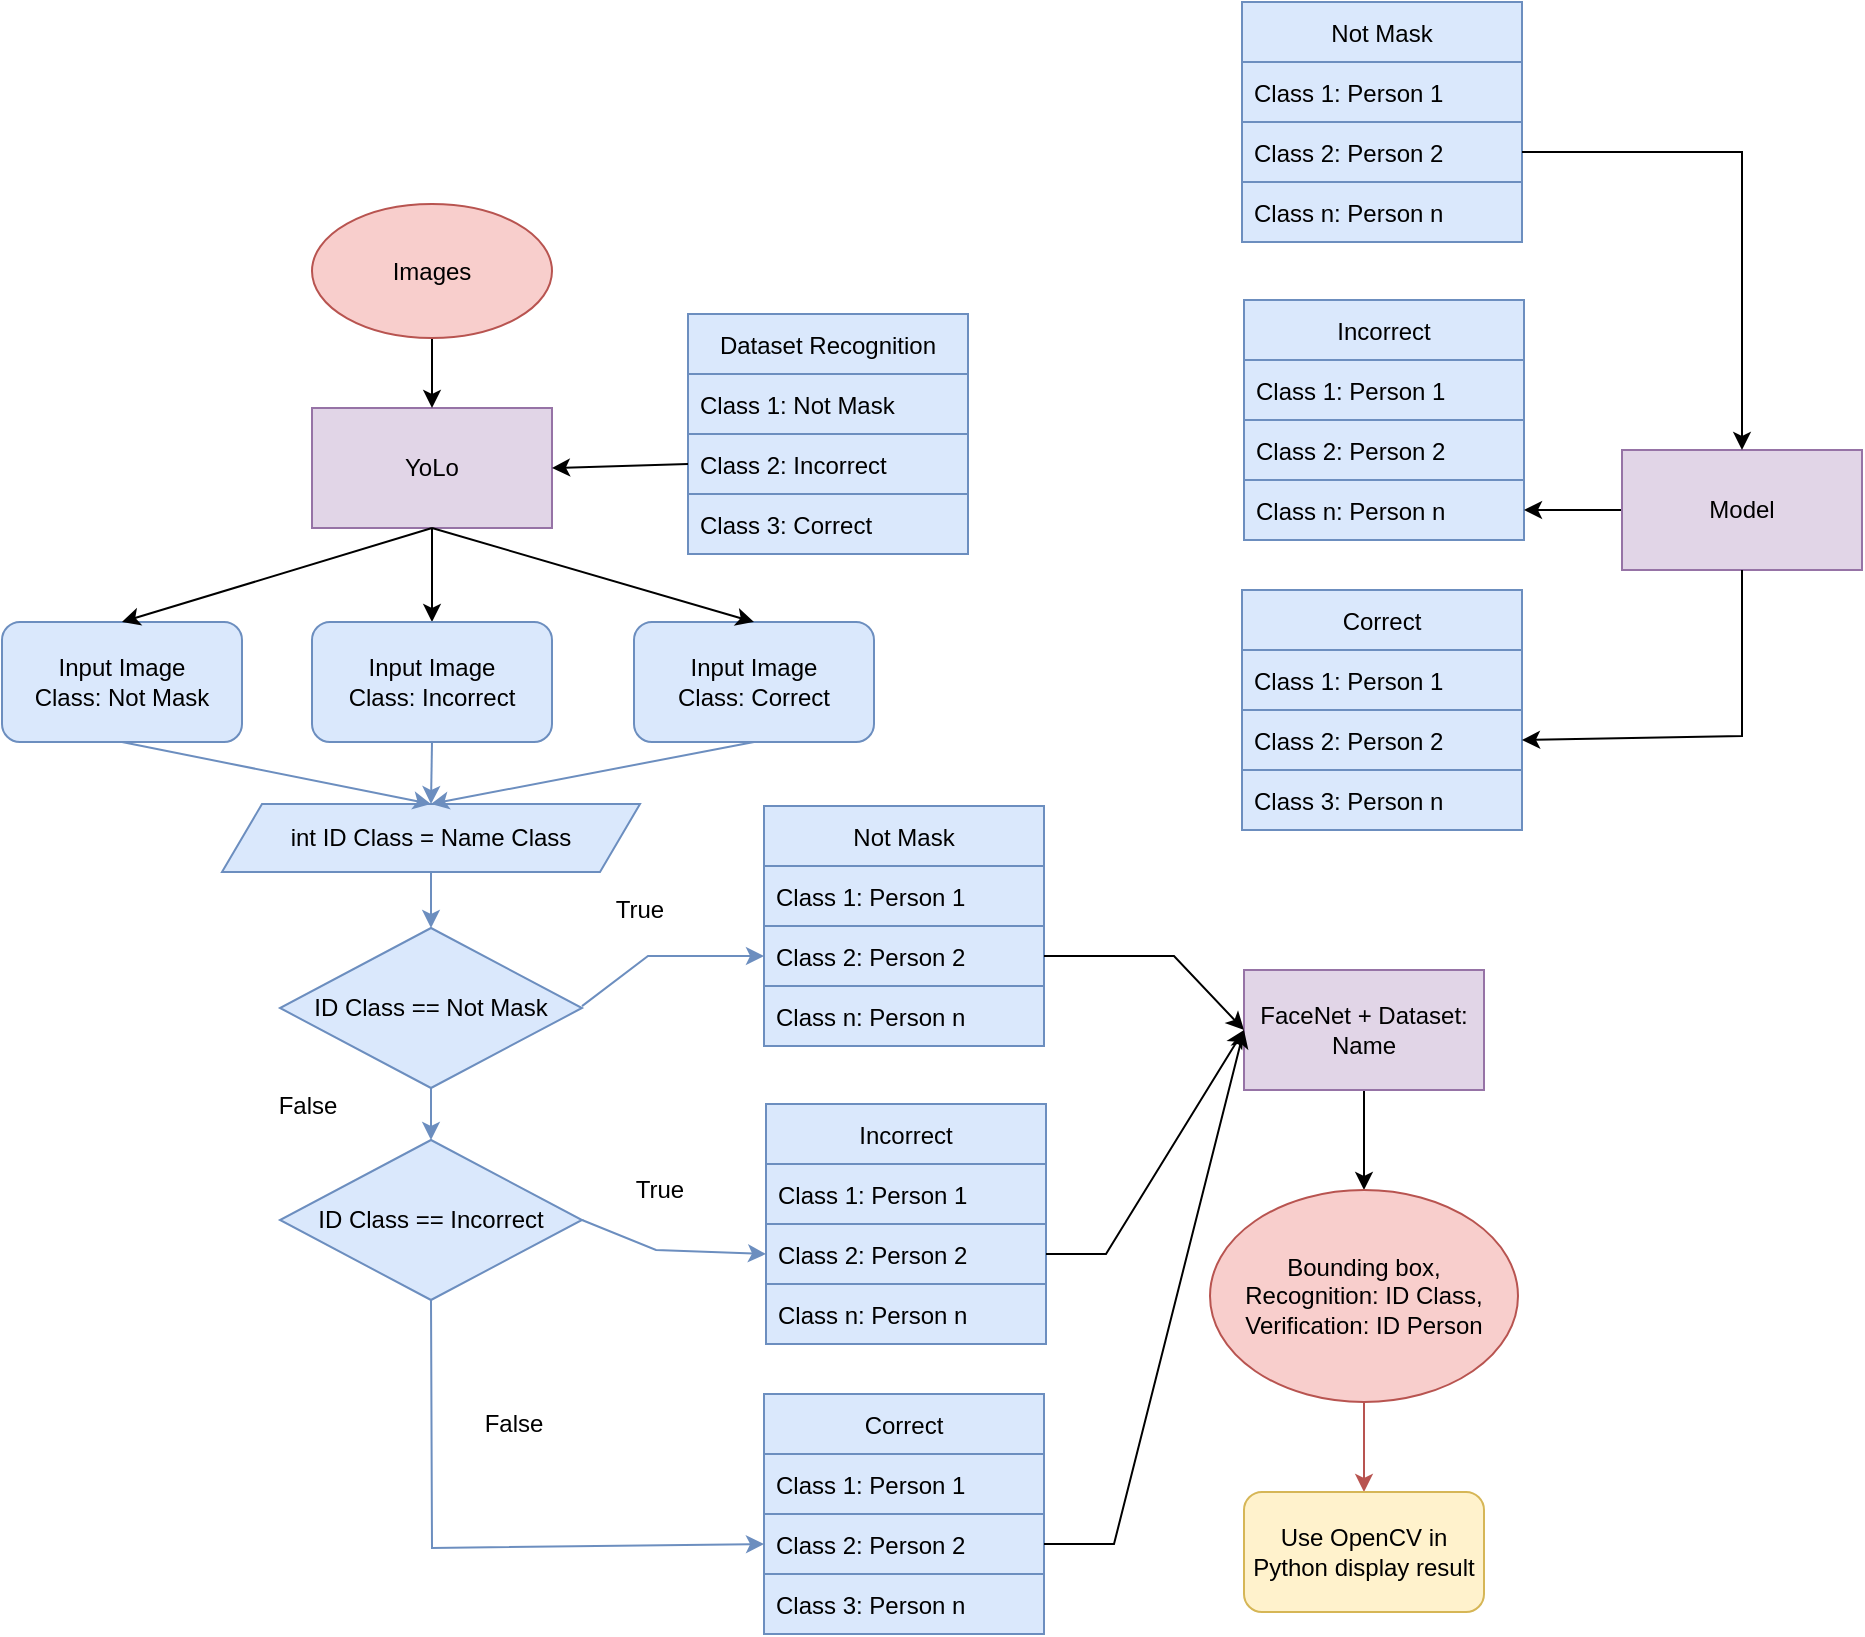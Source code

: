 <mxfile version="20.1.1" type="device"><diagram id="DPgRjYpLj_frnfc8P0pU" name="Page-1"><mxGraphModel dx="1204" dy="2090" grid="0" gridSize="10" guides="0" tooltips="1" connect="1" arrows="1" fold="1" page="0" pageScale="1" pageWidth="850" pageHeight="1100" math="0" shadow="0"><root><mxCell id="0"/><mxCell id="1" parent="0"/><mxCell id="9GG95qLGFuZ2d2Fk9J9Y-53" value="" style="edgeStyle=orthogonalEdgeStyle;rounded=0;orthogonalLoop=1;jettySize=auto;html=1;" parent="1" source="9GG95qLGFuZ2d2Fk9J9Y-2" target="9GG95qLGFuZ2d2Fk9J9Y-8" edge="1"><mxGeometry relative="1" as="geometry"/></mxCell><mxCell id="9GG95qLGFuZ2d2Fk9J9Y-2" value="YoLo" style="rounded=0;whiteSpace=wrap;html=1;fillColor=#e1d5e7;strokeColor=#9673a6;" parent="1" vertex="1"><mxGeometry x="20" y="-1169" width="120" height="60" as="geometry"/></mxCell><mxCell id="9GG95qLGFuZ2d2Fk9J9Y-3" value="Dataset Recognition" style="swimlane;fontStyle=0;childLayout=stackLayout;horizontal=1;startSize=30;horizontalStack=0;resizeParent=1;resizeParentMax=0;resizeLast=0;collapsible=1;marginBottom=0;fillColor=#dae8fc;strokeColor=#6c8ebf;" parent="1" vertex="1"><mxGeometry x="208" y="-1216" width="140" height="120" as="geometry"/></mxCell><mxCell id="9GG95qLGFuZ2d2Fk9J9Y-4" value="Class 1: Not Mask" style="text;strokeColor=#6c8ebf;fillColor=#dae8fc;align=left;verticalAlign=middle;spacingLeft=4;spacingRight=4;overflow=hidden;points=[[0,0.5],[1,0.5]];portConstraint=eastwest;rotatable=0;" parent="9GG95qLGFuZ2d2Fk9J9Y-3" vertex="1"><mxGeometry y="30" width="140" height="30" as="geometry"/></mxCell><mxCell id="9GG95qLGFuZ2d2Fk9J9Y-5" value="Class 2: Incorrect" style="text;strokeColor=#6c8ebf;fillColor=#dae8fc;align=left;verticalAlign=middle;spacingLeft=4;spacingRight=4;overflow=hidden;points=[[0,0.5],[1,0.5]];portConstraint=eastwest;rotatable=0;" parent="9GG95qLGFuZ2d2Fk9J9Y-3" vertex="1"><mxGeometry y="60" width="140" height="30" as="geometry"/></mxCell><mxCell id="9GG95qLGFuZ2d2Fk9J9Y-6" value="Class 3: Correct" style="text;strokeColor=#6c8ebf;fillColor=#dae8fc;align=left;verticalAlign=middle;spacingLeft=4;spacingRight=4;overflow=hidden;points=[[0,0.5],[1,0.5]];portConstraint=eastwest;rotatable=0;" parent="9GG95qLGFuZ2d2Fk9J9Y-3" vertex="1"><mxGeometry y="90" width="140" height="30" as="geometry"/></mxCell><mxCell id="9GG95qLGFuZ2d2Fk9J9Y-7" value="Input Image&lt;br&gt;Class: Not Mask" style="rounded=1;whiteSpace=wrap;html=1;fillColor=#dae8fc;strokeColor=#6c8ebf;" parent="1" vertex="1"><mxGeometry x="-135" y="-1062" width="120" height="60" as="geometry"/></mxCell><mxCell id="9GG95qLGFuZ2d2Fk9J9Y-8" value="Input Image&lt;br&gt;Class: Incorrect" style="rounded=1;whiteSpace=wrap;html=1;fillColor=#dae8fc;strokeColor=#6c8ebf;" parent="1" vertex="1"><mxGeometry x="20" y="-1062" width="120" height="60" as="geometry"/></mxCell><mxCell id="9GG95qLGFuZ2d2Fk9J9Y-9" value="Input Image&lt;br&gt;Class: Correct" style="rounded=1;whiteSpace=wrap;html=1;fillColor=#dae8fc;strokeColor=#6c8ebf;" parent="1" vertex="1"><mxGeometry x="181" y="-1062" width="120" height="60" as="geometry"/></mxCell><mxCell id="9GG95qLGFuZ2d2Fk9J9Y-72" value="" style="edgeStyle=orthogonalEdgeStyle;rounded=0;orthogonalLoop=1;jettySize=auto;html=1;" parent="1" source="9GG95qLGFuZ2d2Fk9J9Y-10" target="9GG95qLGFuZ2d2Fk9J9Y-36" edge="1"><mxGeometry relative="1" as="geometry"/></mxCell><mxCell id="9GG95qLGFuZ2d2Fk9J9Y-10" value="FaceNet + Dataset: Name" style="rounded=0;whiteSpace=wrap;html=1;fillColor=#e1d5e7;strokeColor=#9673a6;" parent="1" vertex="1"><mxGeometry x="486" y="-888" width="120" height="60" as="geometry"/></mxCell><mxCell id="9GG95qLGFuZ2d2Fk9J9Y-11" value="Not Mask" style="swimlane;fontStyle=0;childLayout=stackLayout;horizontal=1;startSize=30;horizontalStack=0;resizeParent=1;resizeParentMax=0;resizeLast=0;collapsible=1;marginBottom=0;fillColor=#dae8fc;strokeColor=#6c8ebf;" parent="1" vertex="1"><mxGeometry x="246" y="-970" width="140" height="120" as="geometry"/></mxCell><mxCell id="9GG95qLGFuZ2d2Fk9J9Y-12" value="Class 1: Person 1" style="text;strokeColor=#6c8ebf;fillColor=#dae8fc;align=left;verticalAlign=middle;spacingLeft=4;spacingRight=4;overflow=hidden;points=[[0,0.5],[1,0.5]];portConstraint=eastwest;rotatable=0;" parent="9GG95qLGFuZ2d2Fk9J9Y-11" vertex="1"><mxGeometry y="30" width="140" height="30" as="geometry"/></mxCell><mxCell id="9GG95qLGFuZ2d2Fk9J9Y-13" value="Class 2: Person 2" style="text;strokeColor=#6c8ebf;fillColor=#dae8fc;align=left;verticalAlign=middle;spacingLeft=4;spacingRight=4;overflow=hidden;points=[[0,0.5],[1,0.5]];portConstraint=eastwest;rotatable=0;" parent="9GG95qLGFuZ2d2Fk9J9Y-11" vertex="1"><mxGeometry y="60" width="140" height="30" as="geometry"/></mxCell><mxCell id="9GG95qLGFuZ2d2Fk9J9Y-14" value="Class n: Person n" style="text;strokeColor=#6c8ebf;fillColor=#dae8fc;align=left;verticalAlign=middle;spacingLeft=4;spacingRight=4;overflow=hidden;points=[[0,0.5],[1,0.5]];portConstraint=eastwest;rotatable=0;" parent="9GG95qLGFuZ2d2Fk9J9Y-11" vertex="1"><mxGeometry y="90" width="140" height="30" as="geometry"/></mxCell><mxCell id="9GG95qLGFuZ2d2Fk9J9Y-60" value="" style="edgeStyle=orthogonalEdgeStyle;rounded=0;orthogonalLoop=1;jettySize=auto;html=1;fillColor=#dae8fc;strokeColor=#6c8ebf;" parent="1" source="9GG95qLGFuZ2d2Fk9J9Y-31" target="9GG95qLGFuZ2d2Fk9J9Y-32" edge="1"><mxGeometry relative="1" as="geometry"/></mxCell><mxCell id="9GG95qLGFuZ2d2Fk9J9Y-31" value="int ID Class = Name Class" style="shape=parallelogram;perimeter=parallelogramPerimeter;whiteSpace=wrap;html=1;fixedSize=1;fillColor=#dae8fc;strokeColor=#6c8ebf;" parent="1" vertex="1"><mxGeometry x="-25" y="-971" width="209" height="34" as="geometry"/></mxCell><mxCell id="9GG95qLGFuZ2d2Fk9J9Y-61" value="" style="edgeStyle=orthogonalEdgeStyle;rounded=0;orthogonalLoop=1;jettySize=auto;html=1;fillColor=#dae8fc;strokeColor=#6c8ebf;" parent="1" source="9GG95qLGFuZ2d2Fk9J9Y-32" target="9GG95qLGFuZ2d2Fk9J9Y-33" edge="1"><mxGeometry relative="1" as="geometry"/></mxCell><mxCell id="9GG95qLGFuZ2d2Fk9J9Y-32" value="ID Class == Not Mask" style="rhombus;whiteSpace=wrap;html=1;fillColor=#dae8fc;strokeColor=#6c8ebf;" parent="1" vertex="1"><mxGeometry x="4" y="-909" width="151" height="80" as="geometry"/></mxCell><mxCell id="9GG95qLGFuZ2d2Fk9J9Y-33" value="ID Class == Incorrect" style="rhombus;whiteSpace=wrap;html=1;fillColor=#dae8fc;strokeColor=#6c8ebf;" parent="1" vertex="1"><mxGeometry x="4" y="-803" width="151" height="80" as="geometry"/></mxCell><mxCell id="9GG95qLGFuZ2d2Fk9J9Y-48" value="" style="edgeStyle=orthogonalEdgeStyle;rounded=0;orthogonalLoop=1;jettySize=auto;html=1;" parent="1" source="9GG95qLGFuZ2d2Fk9J9Y-35" target="9GG95qLGFuZ2d2Fk9J9Y-2" edge="1"><mxGeometry relative="1" as="geometry"/></mxCell><mxCell id="9GG95qLGFuZ2d2Fk9J9Y-35" value="Images" style="ellipse;whiteSpace=wrap;html=1;fillColor=#f8cecc;strokeColor=#b85450;" parent="1" vertex="1"><mxGeometry x="20" y="-1271" width="120" height="67" as="geometry"/></mxCell><mxCell id="9GG95qLGFuZ2d2Fk9J9Y-73" value="" style="edgeStyle=orthogonalEdgeStyle;rounded=0;orthogonalLoop=1;jettySize=auto;html=1;fillColor=#f8cecc;strokeColor=#b85450;" parent="1" source="9GG95qLGFuZ2d2Fk9J9Y-36" target="9GG95qLGFuZ2d2Fk9J9Y-47" edge="1"><mxGeometry relative="1" as="geometry"/></mxCell><mxCell id="9GG95qLGFuZ2d2Fk9J9Y-36" value="Bounding box,&lt;br&gt;Recognition: ID Class,&lt;br&gt;Verification: ID Person" style="ellipse;whiteSpace=wrap;html=1;fillColor=#f8cecc;strokeColor=#b85450;" parent="1" vertex="1"><mxGeometry x="469" y="-778" width="154" height="106" as="geometry"/></mxCell><mxCell id="9GG95qLGFuZ2d2Fk9J9Y-39" value="Incorrect" style="swimlane;fontStyle=0;childLayout=stackLayout;horizontal=1;startSize=30;horizontalStack=0;resizeParent=1;resizeParentMax=0;resizeLast=0;collapsible=1;marginBottom=0;fillColor=#dae8fc;strokeColor=#6c8ebf;" parent="1" vertex="1"><mxGeometry x="247" y="-821" width="140" height="120" as="geometry"/></mxCell><mxCell id="9GG95qLGFuZ2d2Fk9J9Y-40" value="Class 1: Person 1" style="text;strokeColor=#6c8ebf;fillColor=#dae8fc;align=left;verticalAlign=middle;spacingLeft=4;spacingRight=4;overflow=hidden;points=[[0,0.5],[1,0.5]];portConstraint=eastwest;rotatable=0;" parent="9GG95qLGFuZ2d2Fk9J9Y-39" vertex="1"><mxGeometry y="30" width="140" height="30" as="geometry"/></mxCell><mxCell id="9GG95qLGFuZ2d2Fk9J9Y-41" value="Class 2: Person 2" style="text;strokeColor=#6c8ebf;fillColor=#dae8fc;align=left;verticalAlign=middle;spacingLeft=4;spacingRight=4;overflow=hidden;points=[[0,0.5],[1,0.5]];portConstraint=eastwest;rotatable=0;" parent="9GG95qLGFuZ2d2Fk9J9Y-39" vertex="1"><mxGeometry y="60" width="140" height="30" as="geometry"/></mxCell><mxCell id="9GG95qLGFuZ2d2Fk9J9Y-42" value="Class n: Person n" style="text;strokeColor=#6c8ebf;fillColor=#dae8fc;align=left;verticalAlign=middle;spacingLeft=4;spacingRight=4;overflow=hidden;points=[[0,0.5],[1,0.5]];portConstraint=eastwest;rotatable=0;" parent="9GG95qLGFuZ2d2Fk9J9Y-39" vertex="1"><mxGeometry y="90" width="140" height="30" as="geometry"/></mxCell><mxCell id="9GG95qLGFuZ2d2Fk9J9Y-43" value="Correct" style="swimlane;fontStyle=0;childLayout=stackLayout;horizontal=1;startSize=30;horizontalStack=0;resizeParent=1;resizeParentMax=0;resizeLast=0;collapsible=1;marginBottom=0;fillColor=#dae8fc;strokeColor=#6c8ebf;" parent="1" vertex="1"><mxGeometry x="246" y="-676" width="140" height="120" as="geometry"/></mxCell><mxCell id="9GG95qLGFuZ2d2Fk9J9Y-44" value="Class 1: Person 1" style="text;strokeColor=#6c8ebf;fillColor=#dae8fc;align=left;verticalAlign=middle;spacingLeft=4;spacingRight=4;overflow=hidden;points=[[0,0.5],[1,0.5]];portConstraint=eastwest;rotatable=0;" parent="9GG95qLGFuZ2d2Fk9J9Y-43" vertex="1"><mxGeometry y="30" width="140" height="30" as="geometry"/></mxCell><mxCell id="9GG95qLGFuZ2d2Fk9J9Y-45" value="Class 2: Person 2" style="text;strokeColor=#6c8ebf;fillColor=#dae8fc;align=left;verticalAlign=middle;spacingLeft=4;spacingRight=4;overflow=hidden;points=[[0,0.5],[1,0.5]];portConstraint=eastwest;rotatable=0;" parent="9GG95qLGFuZ2d2Fk9J9Y-43" vertex="1"><mxGeometry y="60" width="140" height="30" as="geometry"/></mxCell><mxCell id="9GG95qLGFuZ2d2Fk9J9Y-46" value="Class 3: Person n" style="text;strokeColor=#6c8ebf;fillColor=#dae8fc;align=left;verticalAlign=middle;spacingLeft=4;spacingRight=4;overflow=hidden;points=[[0,0.5],[1,0.5]];portConstraint=eastwest;rotatable=0;" parent="9GG95qLGFuZ2d2Fk9J9Y-43" vertex="1"><mxGeometry y="90" width="140" height="30" as="geometry"/></mxCell><mxCell id="9GG95qLGFuZ2d2Fk9J9Y-47" value="Use OpenCV in Python display result" style="rounded=1;whiteSpace=wrap;html=1;fillColor=#fff2cc;strokeColor=#d6b656;" parent="1" vertex="1"><mxGeometry x="486" y="-627" width="120" height="60" as="geometry"/></mxCell><mxCell id="9GG95qLGFuZ2d2Fk9J9Y-50" value="" style="endArrow=classic;html=1;rounded=0;exitX=0;exitY=0.5;exitDx=0;exitDy=0;entryX=1;entryY=0.5;entryDx=0;entryDy=0;" parent="1" source="9GG95qLGFuZ2d2Fk9J9Y-5" target="9GG95qLGFuZ2d2Fk9J9Y-2" edge="1"><mxGeometry width="50" height="50" relative="1" as="geometry"><mxPoint x="67" y="-1027" as="sourcePoint"/><mxPoint x="117" y="-1077" as="targetPoint"/></mxGeometry></mxCell><mxCell id="9GG95qLGFuZ2d2Fk9J9Y-54" value="" style="endArrow=classic;html=1;rounded=0;exitX=0.5;exitY=1;exitDx=0;exitDy=0;entryX=0.5;entryY=0;entryDx=0;entryDy=0;" parent="1" source="9GG95qLGFuZ2d2Fk9J9Y-2" target="9GG95qLGFuZ2d2Fk9J9Y-7" edge="1"><mxGeometry width="50" height="50" relative="1" as="geometry"><mxPoint x="67" y="-950" as="sourcePoint"/><mxPoint x="117" y="-1000" as="targetPoint"/></mxGeometry></mxCell><mxCell id="9GG95qLGFuZ2d2Fk9J9Y-55" value="" style="endArrow=classic;html=1;rounded=0;exitX=0.5;exitY=1;exitDx=0;exitDy=0;entryX=0.5;entryY=0;entryDx=0;entryDy=0;" parent="1" source="9GG95qLGFuZ2d2Fk9J9Y-2" target="9GG95qLGFuZ2d2Fk9J9Y-9" edge="1"><mxGeometry width="50" height="50" relative="1" as="geometry"><mxPoint x="67" y="-950" as="sourcePoint"/><mxPoint x="117" y="-1000" as="targetPoint"/></mxGeometry></mxCell><mxCell id="9GG95qLGFuZ2d2Fk9J9Y-56" value="" style="endArrow=classic;html=1;rounded=0;exitX=0.5;exitY=1;exitDx=0;exitDy=0;entryX=0.5;entryY=0;entryDx=0;entryDy=0;fillColor=#dae8fc;strokeColor=#6c8ebf;" parent="1" source="9GG95qLGFuZ2d2Fk9J9Y-7" target="9GG95qLGFuZ2d2Fk9J9Y-31" edge="1"><mxGeometry width="50" height="50" relative="1" as="geometry"><mxPoint x="67" y="-874" as="sourcePoint"/><mxPoint x="117" y="-924" as="targetPoint"/></mxGeometry></mxCell><mxCell id="9GG95qLGFuZ2d2Fk9J9Y-57" value="" style="endArrow=classic;html=1;rounded=0;exitX=0.5;exitY=1;exitDx=0;exitDy=0;entryX=0.5;entryY=0;entryDx=0;entryDy=0;fillColor=#dae8fc;strokeColor=#6c8ebf;" parent="1" source="9GG95qLGFuZ2d2Fk9J9Y-8" target="9GG95qLGFuZ2d2Fk9J9Y-31" edge="1"><mxGeometry width="50" height="50" relative="1" as="geometry"><mxPoint x="67" y="-874" as="sourcePoint"/><mxPoint x="117" y="-924" as="targetPoint"/></mxGeometry></mxCell><mxCell id="9GG95qLGFuZ2d2Fk9J9Y-58" value="" style="endArrow=classic;html=1;rounded=0;exitX=0.5;exitY=1;exitDx=0;exitDy=0;entryX=0.5;entryY=0;entryDx=0;entryDy=0;fillColor=#dae8fc;strokeColor=#6c8ebf;" parent="1" source="9GG95qLGFuZ2d2Fk9J9Y-9" target="9GG95qLGFuZ2d2Fk9J9Y-31" edge="1"><mxGeometry width="50" height="50" relative="1" as="geometry"><mxPoint x="67" y="-874" as="sourcePoint"/><mxPoint x="117" y="-924" as="targetPoint"/></mxGeometry></mxCell><mxCell id="9GG95qLGFuZ2d2Fk9J9Y-62" value="" style="endArrow=classic;html=1;rounded=0;exitX=1;exitY=0.488;exitDx=0;exitDy=0;exitPerimeter=0;entryX=0;entryY=0.5;entryDx=0;entryDy=0;fillColor=#dae8fc;strokeColor=#6c8ebf;" parent="1" source="9GG95qLGFuZ2d2Fk9J9Y-32" target="9GG95qLGFuZ2d2Fk9J9Y-13" edge="1"><mxGeometry width="50" height="50" relative="1" as="geometry"><mxPoint x="267" y="-836" as="sourcePoint"/><mxPoint x="317" y="-886" as="targetPoint"/><Array as="points"><mxPoint x="188" y="-895"/></Array></mxGeometry></mxCell><mxCell id="9GG95qLGFuZ2d2Fk9J9Y-63" value="" style="endArrow=classic;html=1;rounded=0;exitX=1;exitY=0.5;exitDx=0;exitDy=0;entryX=0;entryY=0.5;entryDx=0;entryDy=0;fillColor=#dae8fc;strokeColor=#6c8ebf;" parent="1" source="9GG95qLGFuZ2d2Fk9J9Y-33" target="9GG95qLGFuZ2d2Fk9J9Y-41" edge="1"><mxGeometry width="50" height="50" relative="1" as="geometry"><mxPoint x="267" y="-836" as="sourcePoint"/><mxPoint x="317" y="-886" as="targetPoint"/><Array as="points"><mxPoint x="192" y="-748"/></Array></mxGeometry></mxCell><mxCell id="9GG95qLGFuZ2d2Fk9J9Y-64" value="" style="endArrow=classic;html=1;rounded=0;exitX=0.5;exitY=1;exitDx=0;exitDy=0;entryX=0;entryY=0.5;entryDx=0;entryDy=0;fillColor=#dae8fc;strokeColor=#6c8ebf;" parent="1" source="9GG95qLGFuZ2d2Fk9J9Y-33" target="9GG95qLGFuZ2d2Fk9J9Y-45" edge="1"><mxGeometry width="50" height="50" relative="1" as="geometry"><mxPoint x="267" y="-760" as="sourcePoint"/><mxPoint x="317" y="-810" as="targetPoint"/><Array as="points"><mxPoint x="80" y="-599"/></Array></mxGeometry></mxCell><mxCell id="9GG95qLGFuZ2d2Fk9J9Y-65" value="True" style="text;html=1;align=center;verticalAlign=middle;whiteSpace=wrap;rounded=0;" parent="1" vertex="1"><mxGeometry x="154" y="-933" width="60" height="30" as="geometry"/></mxCell><mxCell id="9GG95qLGFuZ2d2Fk9J9Y-66" value="True" style="text;html=1;align=center;verticalAlign=middle;whiteSpace=wrap;rounded=0;" parent="1" vertex="1"><mxGeometry x="164" y="-793" width="60" height="30" as="geometry"/></mxCell><mxCell id="9GG95qLGFuZ2d2Fk9J9Y-67" value="False" style="text;html=1;align=center;verticalAlign=middle;whiteSpace=wrap;rounded=0;" parent="1" vertex="1"><mxGeometry x="91" y="-676" width="60" height="30" as="geometry"/></mxCell><mxCell id="9GG95qLGFuZ2d2Fk9J9Y-68" value="False" style="text;html=1;align=center;verticalAlign=middle;whiteSpace=wrap;rounded=0;" parent="1" vertex="1"><mxGeometry x="-12" y="-835" width="60" height="30" as="geometry"/></mxCell><mxCell id="9GG95qLGFuZ2d2Fk9J9Y-69" value="" style="endArrow=classic;html=1;rounded=0;exitX=1;exitY=0.5;exitDx=0;exitDy=0;entryX=0;entryY=0.5;entryDx=0;entryDy=0;" parent="1" source="9GG95qLGFuZ2d2Fk9J9Y-13" target="9GG95qLGFuZ2d2Fk9J9Y-10" edge="1"><mxGeometry width="50" height="50" relative="1" as="geometry"><mxPoint x="297" y="-836" as="sourcePoint"/><mxPoint x="347" y="-886" as="targetPoint"/><Array as="points"><mxPoint x="451" y="-895"/></Array></mxGeometry></mxCell><mxCell id="9GG95qLGFuZ2d2Fk9J9Y-70" value="" style="endArrow=classic;html=1;rounded=0;exitX=1;exitY=0.5;exitDx=0;exitDy=0;entryX=0;entryY=0.5;entryDx=0;entryDy=0;" parent="1" source="9GG95qLGFuZ2d2Fk9J9Y-41" target="9GG95qLGFuZ2d2Fk9J9Y-10" edge="1"><mxGeometry width="50" height="50" relative="1" as="geometry"><mxPoint x="297" y="-836" as="sourcePoint"/><mxPoint x="347" y="-886" as="targetPoint"/><Array as="points"><mxPoint x="417" y="-746"/></Array></mxGeometry></mxCell><mxCell id="9GG95qLGFuZ2d2Fk9J9Y-71" value="" style="endArrow=classic;html=1;rounded=0;exitX=1;exitY=0.5;exitDx=0;exitDy=0;entryX=0;entryY=0.5;entryDx=0;entryDy=0;" parent="1" source="9GG95qLGFuZ2d2Fk9J9Y-45" target="9GG95qLGFuZ2d2Fk9J9Y-10" edge="1"><mxGeometry width="50" height="50" relative="1" as="geometry"><mxPoint x="297" y="-683" as="sourcePoint"/><mxPoint x="347" y="-733" as="targetPoint"/><Array as="points"><mxPoint x="421" y="-601"/></Array></mxGeometry></mxCell><mxCell id="oa1NinwEaqLPDZFh8Xea-1" value="Not Mask" style="swimlane;fontStyle=0;childLayout=stackLayout;horizontal=1;startSize=30;horizontalStack=0;resizeParent=1;resizeParentMax=0;resizeLast=0;collapsible=1;marginBottom=0;fillColor=#dae8fc;strokeColor=#6c8ebf;" vertex="1" parent="1"><mxGeometry x="485" y="-1372" width="140" height="120" as="geometry"/></mxCell><mxCell id="oa1NinwEaqLPDZFh8Xea-2" value="Class 1: Person 1" style="text;strokeColor=#6c8ebf;fillColor=#dae8fc;align=left;verticalAlign=middle;spacingLeft=4;spacingRight=4;overflow=hidden;points=[[0,0.5],[1,0.5]];portConstraint=eastwest;rotatable=0;" vertex="1" parent="oa1NinwEaqLPDZFh8Xea-1"><mxGeometry y="30" width="140" height="30" as="geometry"/></mxCell><mxCell id="oa1NinwEaqLPDZFh8Xea-3" value="Class 2: Person 2" style="text;strokeColor=#6c8ebf;fillColor=#dae8fc;align=left;verticalAlign=middle;spacingLeft=4;spacingRight=4;overflow=hidden;points=[[0,0.5],[1,0.5]];portConstraint=eastwest;rotatable=0;" vertex="1" parent="oa1NinwEaqLPDZFh8Xea-1"><mxGeometry y="60" width="140" height="30" as="geometry"/></mxCell><mxCell id="oa1NinwEaqLPDZFh8Xea-4" value="Class n: Person n" style="text;strokeColor=#6c8ebf;fillColor=#dae8fc;align=left;verticalAlign=middle;spacingLeft=4;spacingRight=4;overflow=hidden;points=[[0,0.5],[1,0.5]];portConstraint=eastwest;rotatable=0;" vertex="1" parent="oa1NinwEaqLPDZFh8Xea-1"><mxGeometry y="90" width="140" height="30" as="geometry"/></mxCell><mxCell id="oa1NinwEaqLPDZFh8Xea-5" value="Incorrect" style="swimlane;fontStyle=0;childLayout=stackLayout;horizontal=1;startSize=30;horizontalStack=0;resizeParent=1;resizeParentMax=0;resizeLast=0;collapsible=1;marginBottom=0;fillColor=#dae8fc;strokeColor=#6c8ebf;" vertex="1" parent="1"><mxGeometry x="486" y="-1223" width="140" height="120" as="geometry"/></mxCell><mxCell id="oa1NinwEaqLPDZFh8Xea-6" value="Class 1: Person 1" style="text;strokeColor=#6c8ebf;fillColor=#dae8fc;align=left;verticalAlign=middle;spacingLeft=4;spacingRight=4;overflow=hidden;points=[[0,0.5],[1,0.5]];portConstraint=eastwest;rotatable=0;" vertex="1" parent="oa1NinwEaqLPDZFh8Xea-5"><mxGeometry y="30" width="140" height="30" as="geometry"/></mxCell><mxCell id="oa1NinwEaqLPDZFh8Xea-7" value="Class 2: Person 2" style="text;strokeColor=#6c8ebf;fillColor=#dae8fc;align=left;verticalAlign=middle;spacingLeft=4;spacingRight=4;overflow=hidden;points=[[0,0.5],[1,0.5]];portConstraint=eastwest;rotatable=0;" vertex="1" parent="oa1NinwEaqLPDZFh8Xea-5"><mxGeometry y="60" width="140" height="30" as="geometry"/></mxCell><mxCell id="oa1NinwEaqLPDZFh8Xea-8" value="Class n: Person n" style="text;strokeColor=#6c8ebf;fillColor=#dae8fc;align=left;verticalAlign=middle;spacingLeft=4;spacingRight=4;overflow=hidden;points=[[0,0.5],[1,0.5]];portConstraint=eastwest;rotatable=0;" vertex="1" parent="oa1NinwEaqLPDZFh8Xea-5"><mxGeometry y="90" width="140" height="30" as="geometry"/></mxCell><mxCell id="oa1NinwEaqLPDZFh8Xea-9" value="Correct" style="swimlane;fontStyle=0;childLayout=stackLayout;horizontal=1;startSize=30;horizontalStack=0;resizeParent=1;resizeParentMax=0;resizeLast=0;collapsible=1;marginBottom=0;fillColor=#dae8fc;strokeColor=#6c8ebf;" vertex="1" parent="1"><mxGeometry x="485" y="-1078" width="140" height="120" as="geometry"/></mxCell><mxCell id="oa1NinwEaqLPDZFh8Xea-10" value="Class 1: Person 1" style="text;strokeColor=#6c8ebf;fillColor=#dae8fc;align=left;verticalAlign=middle;spacingLeft=4;spacingRight=4;overflow=hidden;points=[[0,0.5],[1,0.5]];portConstraint=eastwest;rotatable=0;" vertex="1" parent="oa1NinwEaqLPDZFh8Xea-9"><mxGeometry y="30" width="140" height="30" as="geometry"/></mxCell><mxCell id="oa1NinwEaqLPDZFh8Xea-11" value="Class 2: Person 2" style="text;strokeColor=#6c8ebf;fillColor=#dae8fc;align=left;verticalAlign=middle;spacingLeft=4;spacingRight=4;overflow=hidden;points=[[0,0.5],[1,0.5]];portConstraint=eastwest;rotatable=0;" vertex="1" parent="oa1NinwEaqLPDZFh8Xea-9"><mxGeometry y="60" width="140" height="30" as="geometry"/></mxCell><mxCell id="oa1NinwEaqLPDZFh8Xea-12" value="Class 3: Person n" style="text;strokeColor=#6c8ebf;fillColor=#dae8fc;align=left;verticalAlign=middle;spacingLeft=4;spacingRight=4;overflow=hidden;points=[[0,0.5],[1,0.5]];portConstraint=eastwest;rotatable=0;" vertex="1" parent="oa1NinwEaqLPDZFh8Xea-9"><mxGeometry y="90" width="140" height="30" as="geometry"/></mxCell><mxCell id="oa1NinwEaqLPDZFh8Xea-15" value="" style="edgeStyle=orthogonalEdgeStyle;rounded=0;orthogonalLoop=1;jettySize=auto;html=1;" edge="1" parent="1" source="oa1NinwEaqLPDZFh8Xea-13" target="oa1NinwEaqLPDZFh8Xea-8"><mxGeometry relative="1" as="geometry"/></mxCell><mxCell id="oa1NinwEaqLPDZFh8Xea-13" value="Model" style="rounded=0;whiteSpace=wrap;html=1;fillColor=#e1d5e7;strokeColor=#9673a6;" vertex="1" parent="1"><mxGeometry x="675" y="-1148" width="120" height="60" as="geometry"/></mxCell><mxCell id="oa1NinwEaqLPDZFh8Xea-14" value="" style="endArrow=classic;html=1;rounded=0;exitX=1;exitY=0.5;exitDx=0;exitDy=0;entryX=0.5;entryY=0;entryDx=0;entryDy=0;" edge="1" parent="1" source="oa1NinwEaqLPDZFh8Xea-3" target="oa1NinwEaqLPDZFh8Xea-13"><mxGeometry width="50" height="50" relative="1" as="geometry"><mxPoint x="515" y="-1146" as="sourcePoint"/><mxPoint x="565" y="-1196" as="targetPoint"/><Array as="points"><mxPoint x="735" y="-1297"/></Array></mxGeometry></mxCell><mxCell id="oa1NinwEaqLPDZFh8Xea-16" value="" style="endArrow=classic;html=1;rounded=0;exitX=0.5;exitY=1;exitDx=0;exitDy=0;entryX=1;entryY=0.5;entryDx=0;entryDy=0;" edge="1" parent="1" source="oa1NinwEaqLPDZFh8Xea-13" target="oa1NinwEaqLPDZFh8Xea-11"><mxGeometry width="50" height="50" relative="1" as="geometry"><mxPoint x="515" y="-1070" as="sourcePoint"/><mxPoint x="565" y="-1120" as="targetPoint"/><Array as="points"><mxPoint x="735" y="-1005"/></Array></mxGeometry></mxCell></root></mxGraphModel></diagram></mxfile>